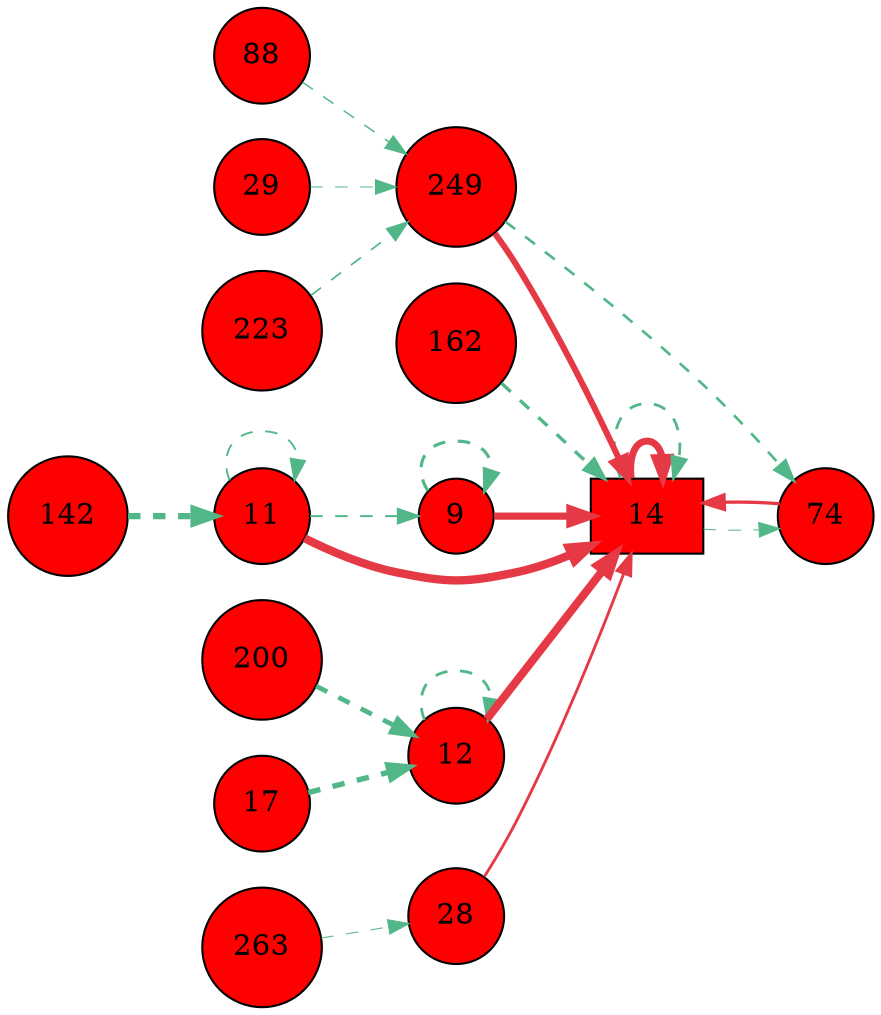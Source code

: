 digraph G{
rankdir=LR;
162 [style=filled, shape=circle, fillcolor="#fe0000", label="162"];
263 [style=filled, shape=circle, fillcolor="#fe0000", label="263"];
200 [style=filled, shape=circle, fillcolor="#fe0000", label="200"];
9 [style=filled, shape=circle, fillcolor="#fe0000", label="9"];
74 [style=filled, shape=circle, fillcolor="#fe0000", label="74"];
11 [style=filled, shape=circle, fillcolor="#fe0000", label="11"];
12 [style=filled, shape=circle, fillcolor="#fe0000", label="12"];
14 [style=filled, shape=box, fillcolor="#fe0000", label="14"];
142 [style=filled, shape=circle, fillcolor="#fe0000", label="142"];
17 [style=filled, shape=circle, fillcolor="#fe0000", label="17"];
88 [style=filled, shape=circle, fillcolor="#fe0000", label="88"];
249 [style=filled, shape=circle, fillcolor="#fe0000", label="249"];
28 [style=filled, shape=circle, fillcolor="#fe0000", label="28"];
29 [style=filled, shape=circle, fillcolor="#fe0000", label="29"];
223 [style=filled, shape=circle, fillcolor="#fe0000", label="223"];
11 -> 14 [color="#e63946",penwidth=4.00];
12 -> 14 [color="#e63946",penwidth=3.89];
9 -> 14 [color="#e63946",penwidth=3.45];
14 -> 14 [color="#e63946",penwidth=3.35];
249 -> 14 [color="#e63946",penwidth=2.93];
74 -> 14 [color="#e63946",penwidth=1.59];
28 -> 14 [color="#e63946",penwidth=1.37];
9 -> 9 [color="#52b788",style=dashed,penwidth=1.52];
11 -> 9 [color="#52b788",style=dashed,penwidth=0.95];
249 -> 74 [color="#52b788",style=dashed,penwidth=1.27];
14 -> 74 [color="#52b788",style=dashed,penwidth=0.50];
142 -> 11 [color="#52b788",style=dashed,penwidth=3.00];
11 -> 11 [color="#52b788",style=dashed,penwidth=0.90];
17 -> 12 [color="#52b788",style=dashed,penwidth=2.61];
200 -> 12 [color="#52b788",style=dashed,penwidth=2.31];
12 -> 12 [color="#52b788",style=dashed,penwidth=1.35];
162 -> 14 [color="#52b788",style=dashed,penwidth=1.64];
14 -> 14 [color="#52b788",style=dashed,penwidth=1.33];
223 -> 249 [color="#52b788",style=dashed,penwidth=0.82];
88 -> 249 [color="#52b788",style=dashed,penwidth=0.71];
29 -> 249 [color="#52b788",style=dashed,penwidth=0.50];
263 -> 28 [color="#52b788",style=dashed,penwidth=0.50];
}